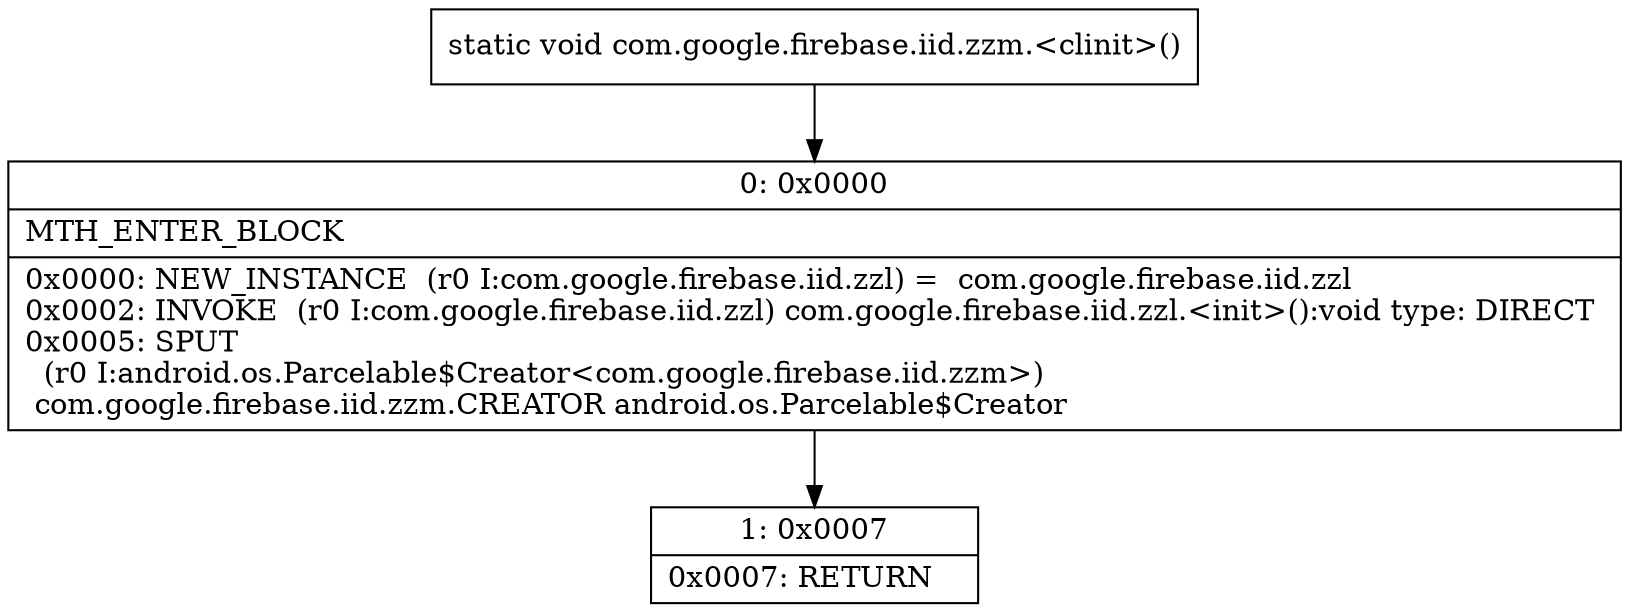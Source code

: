 digraph "CFG forcom.google.firebase.iid.zzm.\<clinit\>()V" {
Node_0 [shape=record,label="{0\:\ 0x0000|MTH_ENTER_BLOCK\l|0x0000: NEW_INSTANCE  (r0 I:com.google.firebase.iid.zzl) =  com.google.firebase.iid.zzl \l0x0002: INVOKE  (r0 I:com.google.firebase.iid.zzl) com.google.firebase.iid.zzl.\<init\>():void type: DIRECT \l0x0005: SPUT  \l  (r0 I:android.os.Parcelable$Creator\<com.google.firebase.iid.zzm\>)\l com.google.firebase.iid.zzm.CREATOR android.os.Parcelable$Creator \l}"];
Node_1 [shape=record,label="{1\:\ 0x0007|0x0007: RETURN   \l}"];
MethodNode[shape=record,label="{static void com.google.firebase.iid.zzm.\<clinit\>() }"];
MethodNode -> Node_0;
Node_0 -> Node_1;
}

